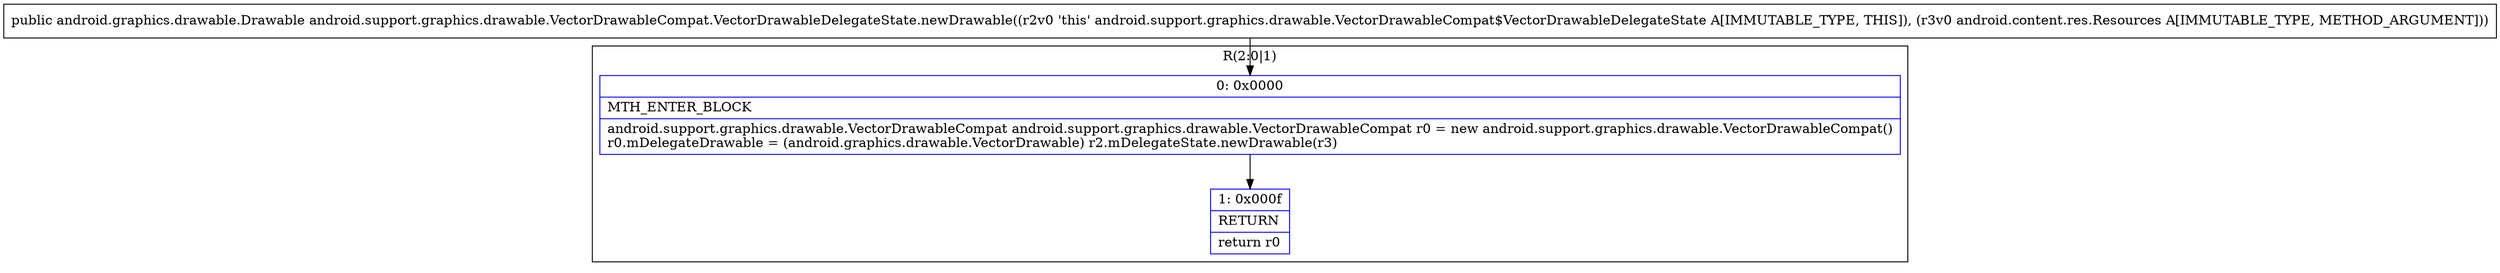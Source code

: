 digraph "CFG forandroid.support.graphics.drawable.VectorDrawableCompat.VectorDrawableDelegateState.newDrawable(Landroid\/content\/res\/Resources;)Landroid\/graphics\/drawable\/Drawable;" {
subgraph cluster_Region_1683779579 {
label = "R(2:0|1)";
node [shape=record,color=blue];
Node_0 [shape=record,label="{0\:\ 0x0000|MTH_ENTER_BLOCK\l|android.support.graphics.drawable.VectorDrawableCompat android.support.graphics.drawable.VectorDrawableCompat r0 = new android.support.graphics.drawable.VectorDrawableCompat()\lr0.mDelegateDrawable = (android.graphics.drawable.VectorDrawable) r2.mDelegateState.newDrawable(r3)\l}"];
Node_1 [shape=record,label="{1\:\ 0x000f|RETURN\l|return r0\l}"];
}
MethodNode[shape=record,label="{public android.graphics.drawable.Drawable android.support.graphics.drawable.VectorDrawableCompat.VectorDrawableDelegateState.newDrawable((r2v0 'this' android.support.graphics.drawable.VectorDrawableCompat$VectorDrawableDelegateState A[IMMUTABLE_TYPE, THIS]), (r3v0 android.content.res.Resources A[IMMUTABLE_TYPE, METHOD_ARGUMENT])) }"];
MethodNode -> Node_0;
Node_0 -> Node_1;
}

